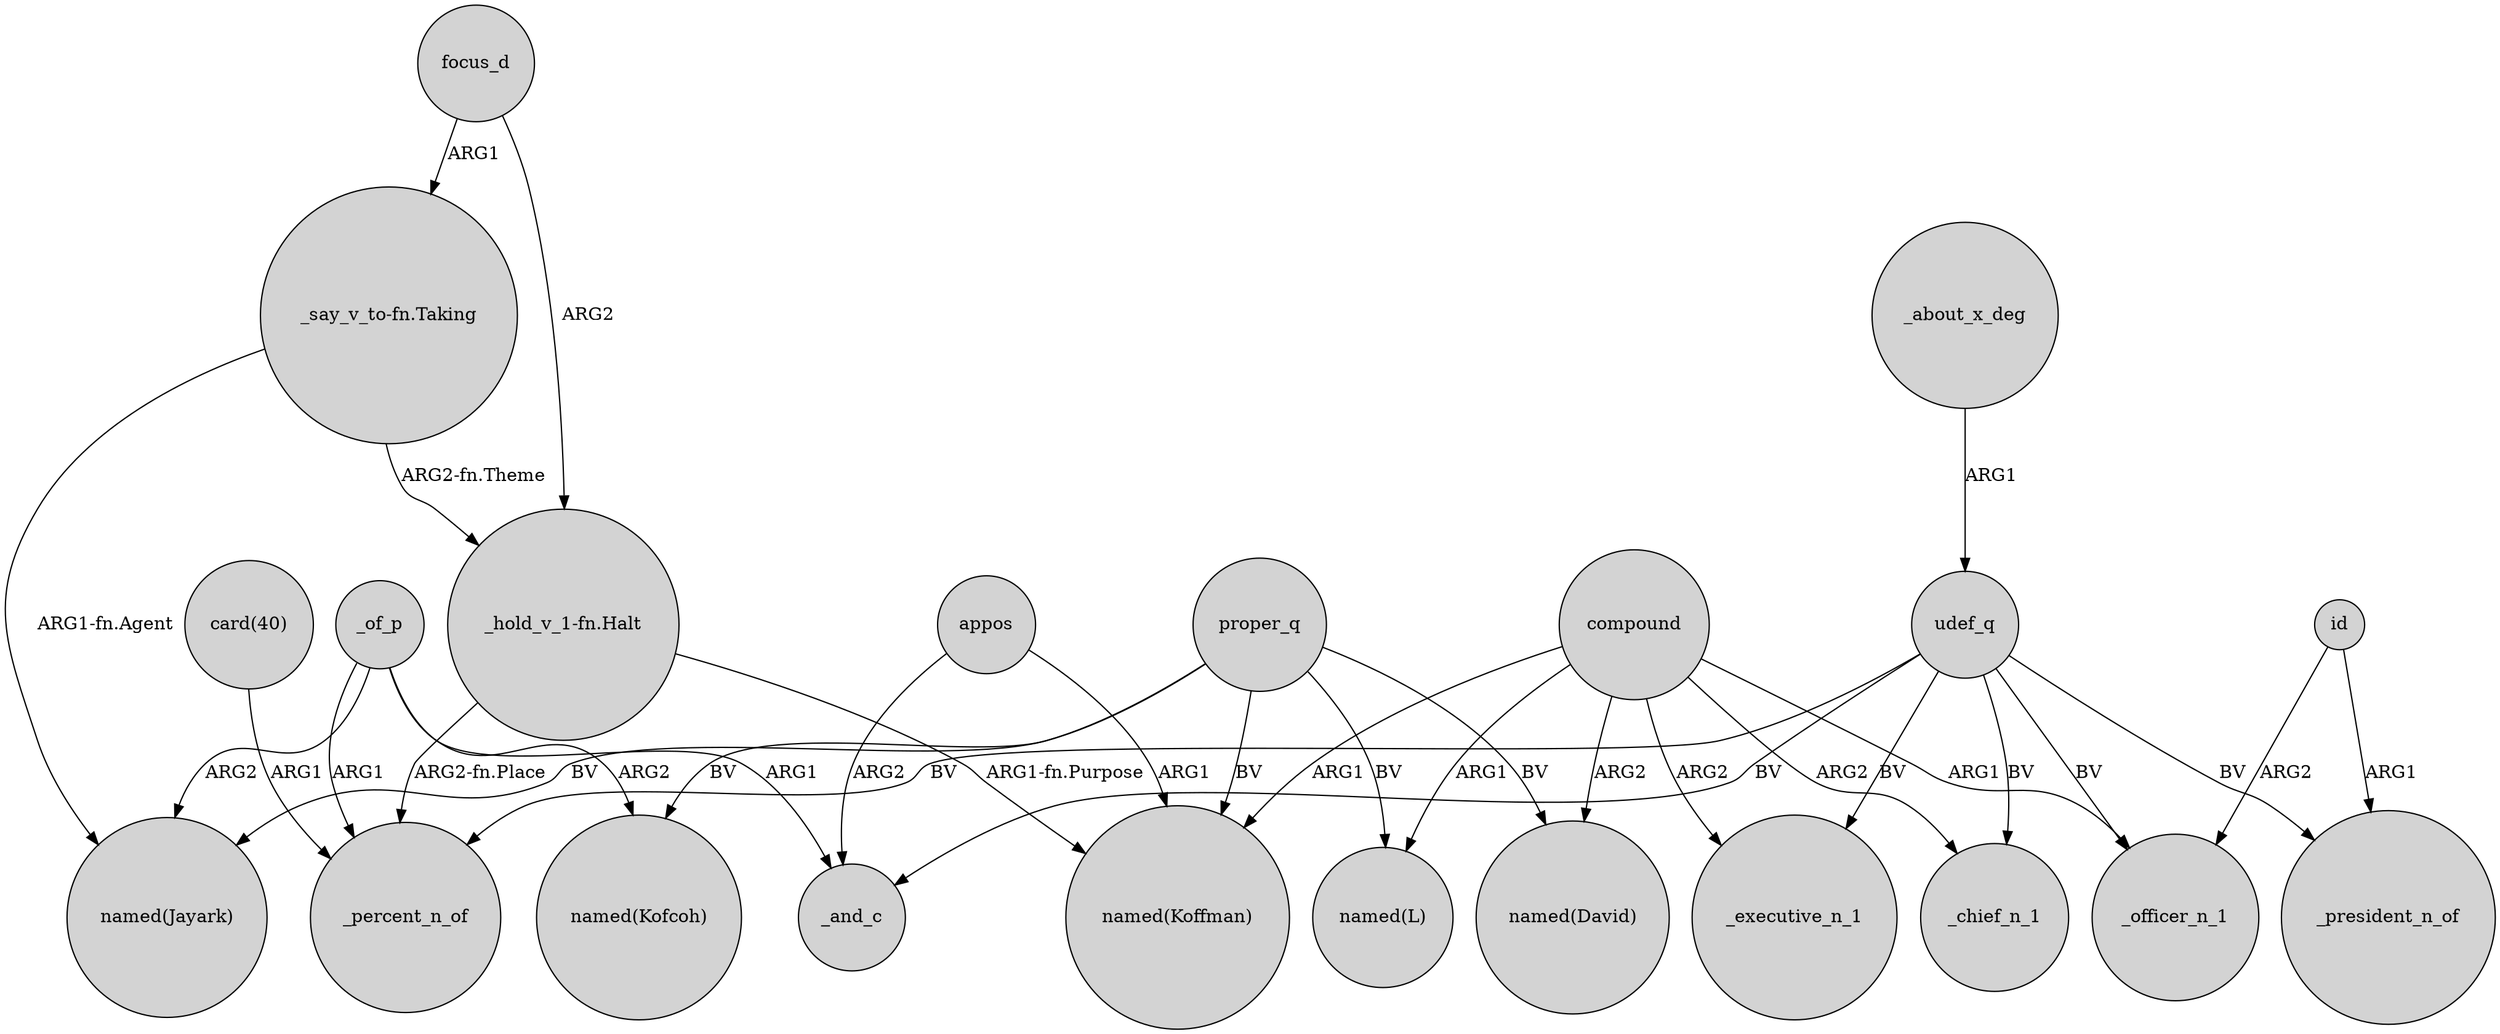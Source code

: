 digraph {
	node [shape=circle style=filled]
	"_hold_v_1-fn.Halt" -> _percent_n_of [label="ARG2-fn.Place"]
	proper_q -> "named(Kofcoh)" [label=BV]
	compound -> _chief_n_1 [label=ARG2]
	appos -> _and_c [label=ARG2]
	focus_d -> "_say_v_to-fn.Taking" [label=ARG1]
	proper_q -> "named(Jayark)" [label=BV]
	udef_q -> _chief_n_1 [label=BV]
	"card(40)" -> _percent_n_of [label=ARG1]
	udef_q -> _and_c [label=BV]
	"_say_v_to-fn.Taking" -> "_hold_v_1-fn.Halt" [label="ARG2-fn.Theme"]
	_of_p -> _percent_n_of [label=ARG1]
	appos -> "named(Koffman)" [label=ARG1]
	_of_p -> _and_c [label=ARG1]
	_about_x_deg -> udef_q [label=ARG1]
	udef_q -> _executive_n_1 [label=BV]
	"_say_v_to-fn.Taking" -> "named(Jayark)" [label="ARG1-fn.Agent"]
	id -> _president_n_of [label=ARG1]
	udef_q -> _percent_n_of [label=BV]
	compound -> "named(Koffman)" [label=ARG1]
	proper_q -> "named(Koffman)" [label=BV]
	_of_p -> "named(Jayark)" [label=ARG2]
	compound -> _officer_n_1 [label=ARG1]
	udef_q -> _officer_n_1 [label=BV]
	proper_q -> "named(L)" [label=BV]
	_of_p -> "named(Kofcoh)" [label=ARG2]
	compound -> "named(L)" [label=ARG1]
	udef_q -> _president_n_of [label=BV]
	id -> _officer_n_1 [label=ARG2]
	focus_d -> "_hold_v_1-fn.Halt" [label=ARG2]
	proper_q -> "named(David)" [label=BV]
	compound -> _executive_n_1 [label=ARG2]
	compound -> "named(David)" [label=ARG2]
	"_hold_v_1-fn.Halt" -> "named(Koffman)" [label="ARG1-fn.Purpose"]
}
